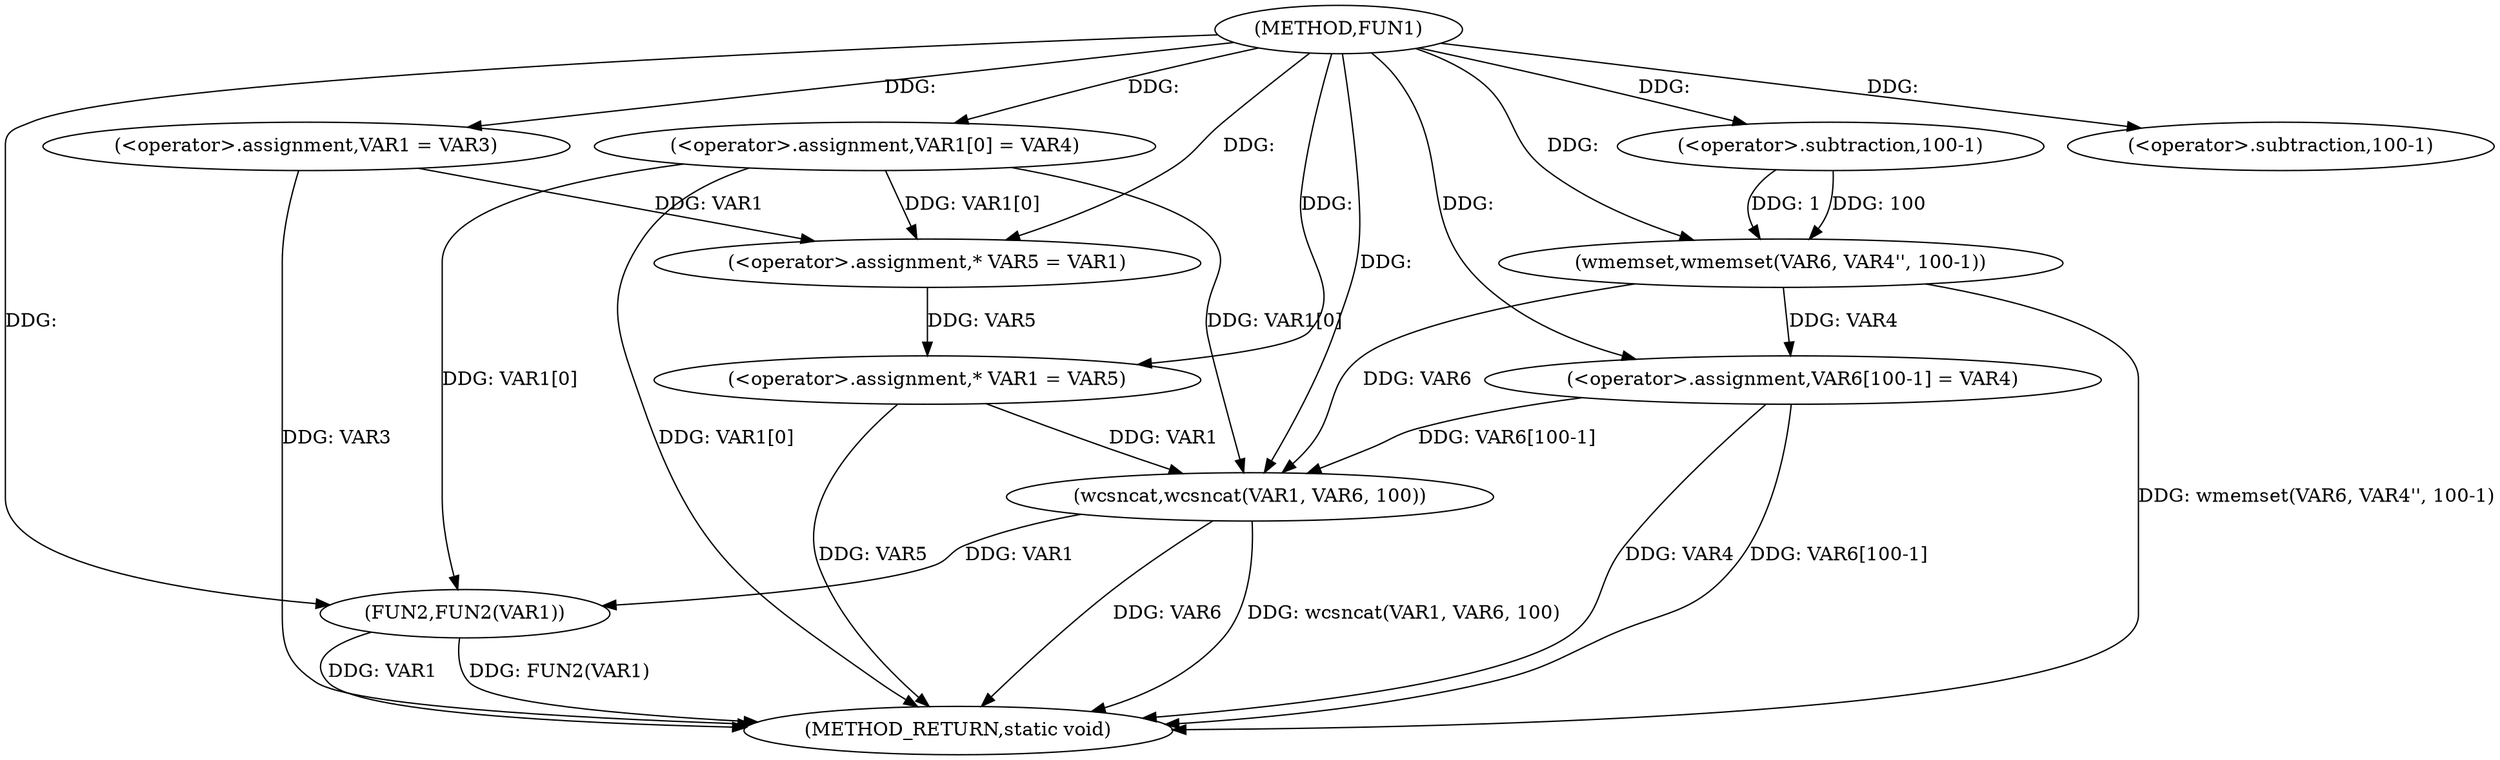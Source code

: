 digraph FUN1 {  
"1000100" [label = "(METHOD,FUN1)" ]
"1000143" [label = "(METHOD_RETURN,static void)" ]
"1000105" [label = "(<operator>.assignment,VAR1 = VAR3)" ]
"1000108" [label = "(<operator>.assignment,VAR1[0] = VAR4)" ]
"1000115" [label = "(<operator>.assignment,* VAR5 = VAR1)" ]
"1000119" [label = "(<operator>.assignment,* VAR1 = VAR5)" ]
"1000124" [label = "(wmemset,wmemset(VAR6, VAR4'', 100-1))" ]
"1000127" [label = "(<operator>.subtraction,100-1)" ]
"1000130" [label = "(<operator>.assignment,VAR6[100-1] = VAR4)" ]
"1000133" [label = "(<operator>.subtraction,100-1)" ]
"1000137" [label = "(wcsncat,wcsncat(VAR1, VAR6, 100))" ]
"1000141" [label = "(FUN2,FUN2(VAR1))" ]
  "1000141" -> "1000143"  [ label = "DDG: VAR1"] 
  "1000105" -> "1000143"  [ label = "DDG: VAR3"] 
  "1000130" -> "1000143"  [ label = "DDG: VAR4"] 
  "1000141" -> "1000143"  [ label = "DDG: FUN2(VAR1)"] 
  "1000137" -> "1000143"  [ label = "DDG: VAR6"] 
  "1000119" -> "1000143"  [ label = "DDG: VAR5"] 
  "1000137" -> "1000143"  [ label = "DDG: wcsncat(VAR1, VAR6, 100)"] 
  "1000108" -> "1000143"  [ label = "DDG: VAR1[0]"] 
  "1000130" -> "1000143"  [ label = "DDG: VAR6[100-1]"] 
  "1000124" -> "1000143"  [ label = "DDG: wmemset(VAR6, VAR4'', 100-1)"] 
  "1000100" -> "1000105"  [ label = "DDG: "] 
  "1000100" -> "1000108"  [ label = "DDG: "] 
  "1000105" -> "1000115"  [ label = "DDG: VAR1"] 
  "1000108" -> "1000115"  [ label = "DDG: VAR1[0]"] 
  "1000100" -> "1000115"  [ label = "DDG: "] 
  "1000115" -> "1000119"  [ label = "DDG: VAR5"] 
  "1000100" -> "1000119"  [ label = "DDG: "] 
  "1000100" -> "1000124"  [ label = "DDG: "] 
  "1000127" -> "1000124"  [ label = "DDG: 100"] 
  "1000127" -> "1000124"  [ label = "DDG: 1"] 
  "1000100" -> "1000127"  [ label = "DDG: "] 
  "1000124" -> "1000130"  [ label = "DDG: VAR4"] 
  "1000100" -> "1000130"  [ label = "DDG: "] 
  "1000100" -> "1000133"  [ label = "DDG: "] 
  "1000119" -> "1000137"  [ label = "DDG: VAR1"] 
  "1000108" -> "1000137"  [ label = "DDG: VAR1[0]"] 
  "1000100" -> "1000137"  [ label = "DDG: "] 
  "1000124" -> "1000137"  [ label = "DDG: VAR6"] 
  "1000130" -> "1000137"  [ label = "DDG: VAR6[100-1]"] 
  "1000137" -> "1000141"  [ label = "DDG: VAR1"] 
  "1000108" -> "1000141"  [ label = "DDG: VAR1[0]"] 
  "1000100" -> "1000141"  [ label = "DDG: "] 
}
